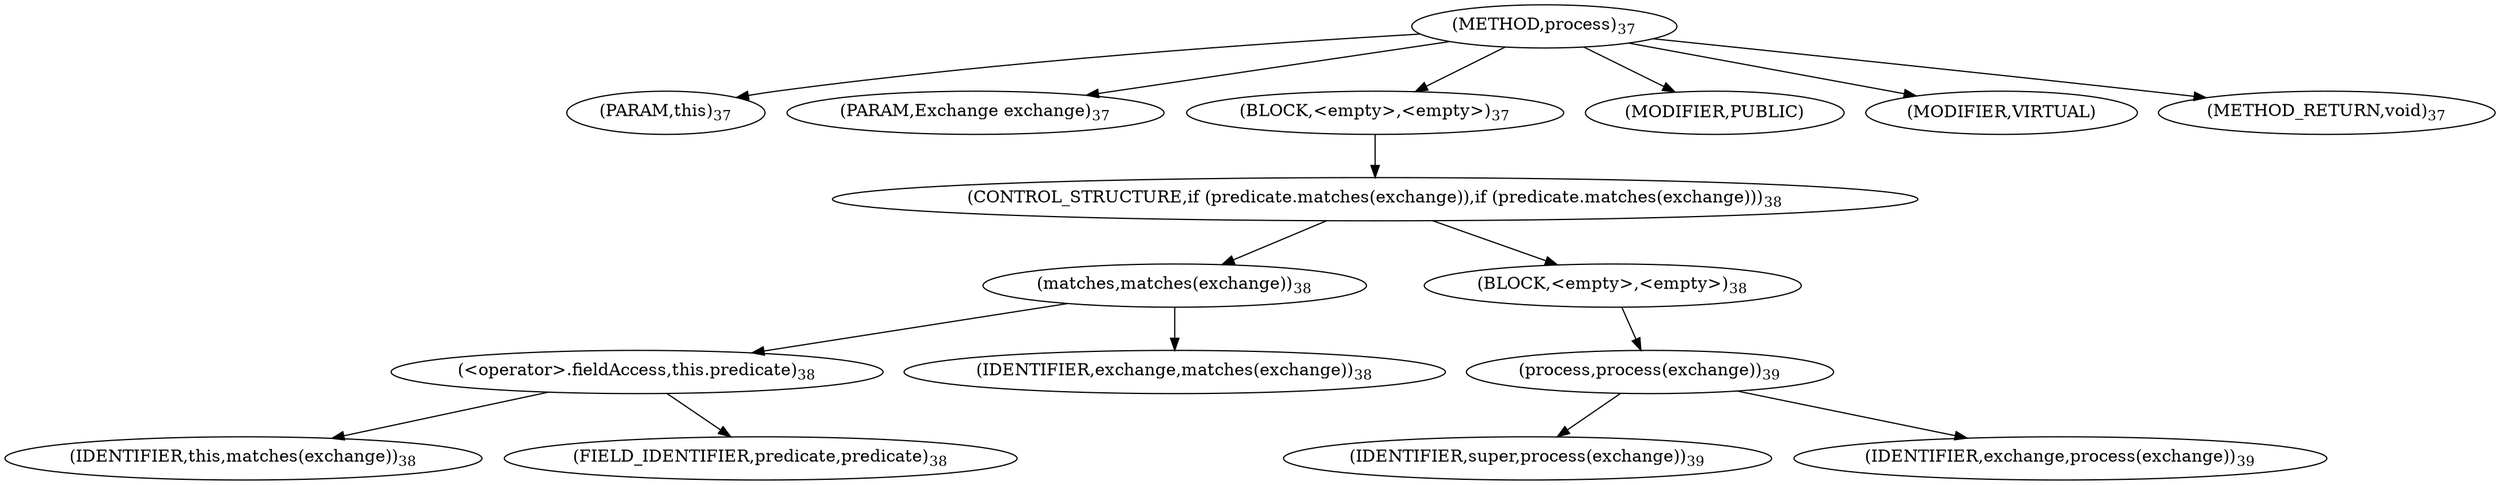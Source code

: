 digraph "process" {  
"28" [label = <(METHOD,process)<SUB>37</SUB>> ]
"29" [label = <(PARAM,this)<SUB>37</SUB>> ]
"30" [label = <(PARAM,Exchange exchange)<SUB>37</SUB>> ]
"31" [label = <(BLOCK,&lt;empty&gt;,&lt;empty&gt;)<SUB>37</SUB>> ]
"32" [label = <(CONTROL_STRUCTURE,if (predicate.matches(exchange)),if (predicate.matches(exchange)))<SUB>38</SUB>> ]
"33" [label = <(matches,matches(exchange))<SUB>38</SUB>> ]
"34" [label = <(&lt;operator&gt;.fieldAccess,this.predicate)<SUB>38</SUB>> ]
"35" [label = <(IDENTIFIER,this,matches(exchange))<SUB>38</SUB>> ]
"36" [label = <(FIELD_IDENTIFIER,predicate,predicate)<SUB>38</SUB>> ]
"37" [label = <(IDENTIFIER,exchange,matches(exchange))<SUB>38</SUB>> ]
"38" [label = <(BLOCK,&lt;empty&gt;,&lt;empty&gt;)<SUB>38</SUB>> ]
"39" [label = <(process,process(exchange))<SUB>39</SUB>> ]
"40" [label = <(IDENTIFIER,super,process(exchange))<SUB>39</SUB>> ]
"41" [label = <(IDENTIFIER,exchange,process(exchange))<SUB>39</SUB>> ]
"42" [label = <(MODIFIER,PUBLIC)> ]
"43" [label = <(MODIFIER,VIRTUAL)> ]
"44" [label = <(METHOD_RETURN,void)<SUB>37</SUB>> ]
  "28" -> "29" 
  "28" -> "30" 
  "28" -> "31" 
  "28" -> "42" 
  "28" -> "43" 
  "28" -> "44" 
  "31" -> "32" 
  "32" -> "33" 
  "32" -> "38" 
  "33" -> "34" 
  "33" -> "37" 
  "34" -> "35" 
  "34" -> "36" 
  "38" -> "39" 
  "39" -> "40" 
  "39" -> "41" 
}
